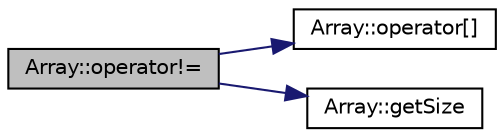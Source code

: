 digraph "Array::operator!="
{
  edge [fontname="Helvetica",fontsize="10",labelfontname="Helvetica",labelfontsize="10"];
  node [fontname="Helvetica",fontsize="10",shape=record];
  rankdir="LR";
  Node1 [label="Array::operator!=",height=0.2,width=0.4,color="black", fillcolor="grey75", style="filled", fontcolor="black"];
  Node1 -> Node2 [color="midnightblue",fontsize="10",style="solid",fontname="Helvetica"];
  Node2 [label="Array::operator[]",height=0.2,width=0.4,color="black", fillcolor="white", style="filled",URL="$classArray.html#a5bae7a87802dbc12faf74956e240c0b2"];
  Node1 -> Node3 [color="midnightblue",fontsize="10",style="solid",fontname="Helvetica"];
  Node3 [label="Array::getSize",height=0.2,width=0.4,color="black", fillcolor="white", style="filled",URL="$classArray.html#a88b824f494fefe7053adf4a5cf55e7cf"];
}
